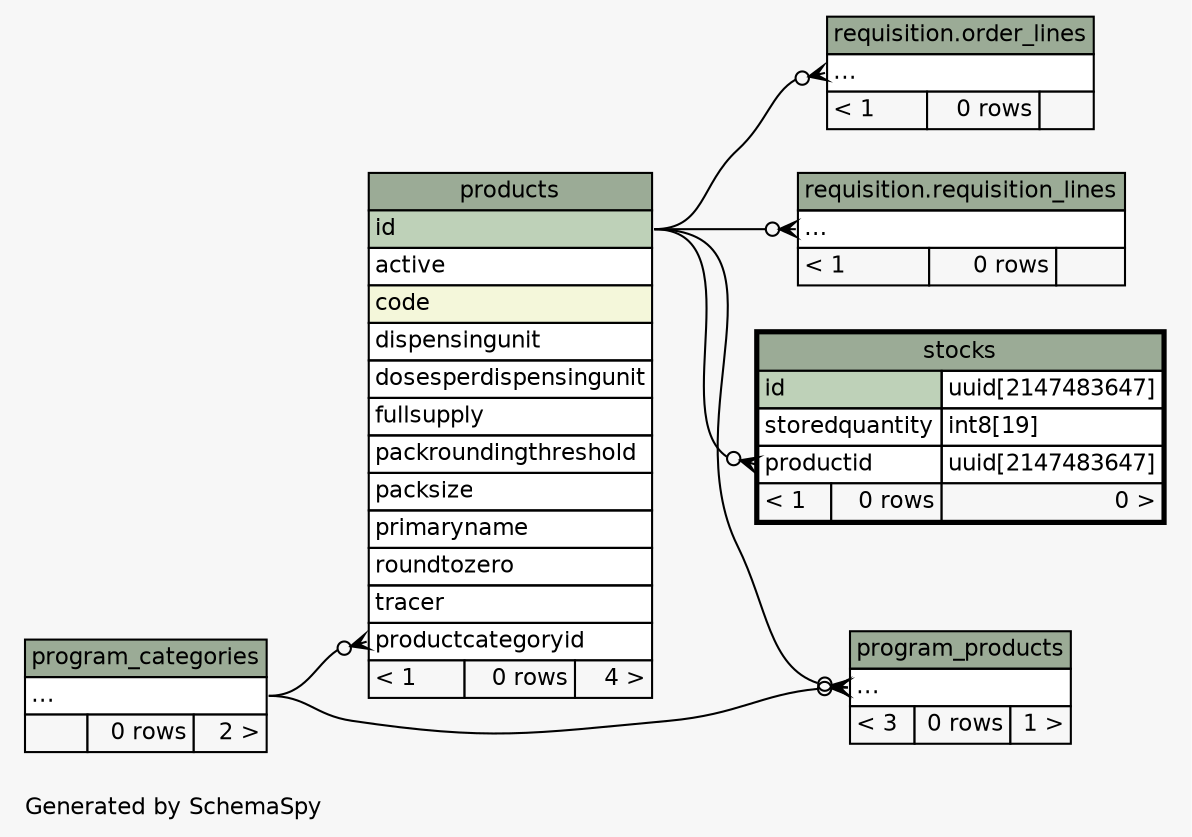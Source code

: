 // dot 2.38.0 on Linux 4.1.17-22.30.amzn1.x86_64
// SchemaSpy rev 590
digraph "twoDegreesRelationshipsDiagram" {
  graph [
    rankdir="RL"
    bgcolor="#f7f7f7"
    label="\nGenerated by SchemaSpy"
    labeljust="l"
    nodesep="0.18"
    ranksep="0.46"
    fontname="Helvetica"
    fontsize="11"
  ];
  node [
    fontname="Helvetica"
    fontsize="11"
    shape="plaintext"
  ];
  edge [
    arrowsize="0.8"
  ];
  "requisition.order_lines":"elipses":w -> "products":"id":e [arrowhead=none dir=back arrowtail=crowodot];
  "products":"productcategoryid":w -> "program_categories":"elipses":e [arrowhead=none dir=back arrowtail=crowodot];
  "program_products":"elipses":w -> "program_categories":"elipses":e [arrowhead=none dir=back arrowtail=crowodot];
  "program_products":"elipses":w -> "products":"id":e [arrowhead=none dir=back arrowtail=crowodot];
  "requisition.requisition_lines":"elipses":w -> "products":"id":e [arrowhead=none dir=back arrowtail=crowodot];
  "stocks":"productid":w -> "products":"id":e [arrowhead=none dir=back arrowtail=crowodot];
  "requisition.order_lines" [
    label=<
    <TABLE BORDER="0" CELLBORDER="1" CELLSPACING="0" BGCOLOR="#ffffff">
      <TR><TD COLSPAN="3" BGCOLOR="#9bab96" ALIGN="CENTER">requisition.order_lines</TD></TR>
      <TR><TD PORT="elipses" COLSPAN="3" ALIGN="LEFT">...</TD></TR>
      <TR><TD ALIGN="LEFT" BGCOLOR="#f7f7f7">&lt; 1</TD><TD ALIGN="RIGHT" BGCOLOR="#f7f7f7">0 rows</TD><TD ALIGN="RIGHT" BGCOLOR="#f7f7f7">  </TD></TR>
    </TABLE>>
    URL="../../requisition/tables/order_lines.html"
    tooltip="requisition.order_lines"
  ];
  "products" [
    label=<
    <TABLE BORDER="0" CELLBORDER="1" CELLSPACING="0" BGCOLOR="#ffffff">
      <TR><TD COLSPAN="3" BGCOLOR="#9bab96" ALIGN="CENTER">products</TD></TR>
      <TR><TD PORT="id" COLSPAN="3" BGCOLOR="#bed1b8" ALIGN="LEFT">id</TD></TR>
      <TR><TD PORT="active" COLSPAN="3" ALIGN="LEFT">active</TD></TR>
      <TR><TD PORT="code" COLSPAN="3" BGCOLOR="#f4f7da" ALIGN="LEFT">code</TD></TR>
      <TR><TD PORT="dispensingunit" COLSPAN="3" ALIGN="LEFT">dispensingunit</TD></TR>
      <TR><TD PORT="dosesperdispensingunit" COLSPAN="3" ALIGN="LEFT">dosesperdispensingunit</TD></TR>
      <TR><TD PORT="fullsupply" COLSPAN="3" ALIGN="LEFT">fullsupply</TD></TR>
      <TR><TD PORT="packroundingthreshold" COLSPAN="3" ALIGN="LEFT">packroundingthreshold</TD></TR>
      <TR><TD PORT="packsize" COLSPAN="3" ALIGN="LEFT">packsize</TD></TR>
      <TR><TD PORT="primaryname" COLSPAN="3" ALIGN="LEFT">primaryname</TD></TR>
      <TR><TD PORT="roundtozero" COLSPAN="3" ALIGN="LEFT">roundtozero</TD></TR>
      <TR><TD PORT="tracer" COLSPAN="3" ALIGN="LEFT">tracer</TD></TR>
      <TR><TD PORT="productcategoryid" COLSPAN="3" ALIGN="LEFT">productcategoryid</TD></TR>
      <TR><TD ALIGN="LEFT" BGCOLOR="#f7f7f7">&lt; 1</TD><TD ALIGN="RIGHT" BGCOLOR="#f7f7f7">0 rows</TD><TD ALIGN="RIGHT" BGCOLOR="#f7f7f7">4 &gt;</TD></TR>
    </TABLE>>
    URL="products.html"
    tooltip="products"
  ];
  "program_categories" [
    label=<
    <TABLE BORDER="0" CELLBORDER="1" CELLSPACING="0" BGCOLOR="#ffffff">
      <TR><TD COLSPAN="3" BGCOLOR="#9bab96" ALIGN="CENTER">program_categories</TD></TR>
      <TR><TD PORT="elipses" COLSPAN="3" ALIGN="LEFT">...</TD></TR>
      <TR><TD ALIGN="LEFT" BGCOLOR="#f7f7f7">  </TD><TD ALIGN="RIGHT" BGCOLOR="#f7f7f7">0 rows</TD><TD ALIGN="RIGHT" BGCOLOR="#f7f7f7">2 &gt;</TD></TR>
    </TABLE>>
    URL="program_categories.html"
    tooltip="program_categories"
  ];
  "program_products" [
    label=<
    <TABLE BORDER="0" CELLBORDER="1" CELLSPACING="0" BGCOLOR="#ffffff">
      <TR><TD COLSPAN="3" BGCOLOR="#9bab96" ALIGN="CENTER">program_products</TD></TR>
      <TR><TD PORT="elipses" COLSPAN="3" ALIGN="LEFT">...</TD></TR>
      <TR><TD ALIGN="LEFT" BGCOLOR="#f7f7f7">&lt; 3</TD><TD ALIGN="RIGHT" BGCOLOR="#f7f7f7">0 rows</TD><TD ALIGN="RIGHT" BGCOLOR="#f7f7f7">1 &gt;</TD></TR>
    </TABLE>>
    URL="program_products.html"
    tooltip="program_products"
  ];
  "requisition.requisition_lines" [
    label=<
    <TABLE BORDER="0" CELLBORDER="1" CELLSPACING="0" BGCOLOR="#ffffff">
      <TR><TD COLSPAN="3" BGCOLOR="#9bab96" ALIGN="CENTER">requisition.requisition_lines</TD></TR>
      <TR><TD PORT="elipses" COLSPAN="3" ALIGN="LEFT">...</TD></TR>
      <TR><TD ALIGN="LEFT" BGCOLOR="#f7f7f7">&lt; 1</TD><TD ALIGN="RIGHT" BGCOLOR="#f7f7f7">0 rows</TD><TD ALIGN="RIGHT" BGCOLOR="#f7f7f7">  </TD></TR>
    </TABLE>>
    URL="../../requisition/tables/requisition_lines.html"
    tooltip="requisition.requisition_lines"
  ];
  "stocks" [
    label=<
    <TABLE BORDER="2" CELLBORDER="1" CELLSPACING="0" BGCOLOR="#ffffff">
      <TR><TD COLSPAN="3" BGCOLOR="#9bab96" ALIGN="CENTER">stocks</TD></TR>
      <TR><TD PORT="id" COLSPAN="2" BGCOLOR="#bed1b8" ALIGN="LEFT">id</TD><TD PORT="id.type" ALIGN="LEFT">uuid[2147483647]</TD></TR>
      <TR><TD PORT="storedquantity" COLSPAN="2" ALIGN="LEFT">storedquantity</TD><TD PORT="storedquantity.type" ALIGN="LEFT">int8[19]</TD></TR>
      <TR><TD PORT="productid" COLSPAN="2" ALIGN="LEFT">productid</TD><TD PORT="productid.type" ALIGN="LEFT">uuid[2147483647]</TD></TR>
      <TR><TD ALIGN="LEFT" BGCOLOR="#f7f7f7">&lt; 1</TD><TD ALIGN="RIGHT" BGCOLOR="#f7f7f7">0 rows</TD><TD ALIGN="RIGHT" BGCOLOR="#f7f7f7">0 &gt;</TD></TR>
    </TABLE>>
    URL="stocks.html"
    tooltip="stocks"
  ];
}
